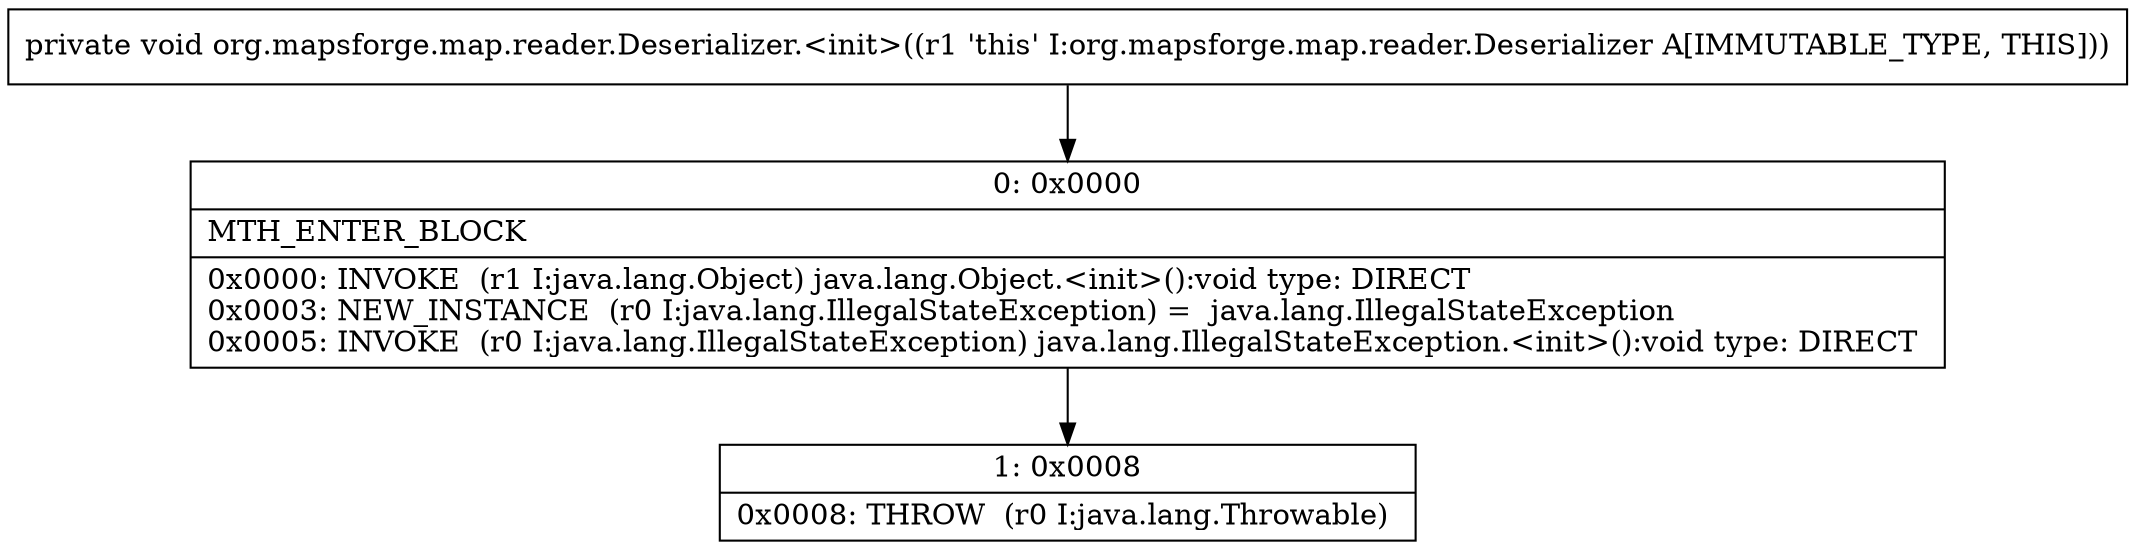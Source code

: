 digraph "CFG fororg.mapsforge.map.reader.Deserializer.\<init\>()V" {
Node_0 [shape=record,label="{0\:\ 0x0000|MTH_ENTER_BLOCK\l|0x0000: INVOKE  (r1 I:java.lang.Object) java.lang.Object.\<init\>():void type: DIRECT \l0x0003: NEW_INSTANCE  (r0 I:java.lang.IllegalStateException) =  java.lang.IllegalStateException \l0x0005: INVOKE  (r0 I:java.lang.IllegalStateException) java.lang.IllegalStateException.\<init\>():void type: DIRECT \l}"];
Node_1 [shape=record,label="{1\:\ 0x0008|0x0008: THROW  (r0 I:java.lang.Throwable) \l}"];
MethodNode[shape=record,label="{private void org.mapsforge.map.reader.Deserializer.\<init\>((r1 'this' I:org.mapsforge.map.reader.Deserializer A[IMMUTABLE_TYPE, THIS])) }"];
MethodNode -> Node_0;
Node_0 -> Node_1;
}


